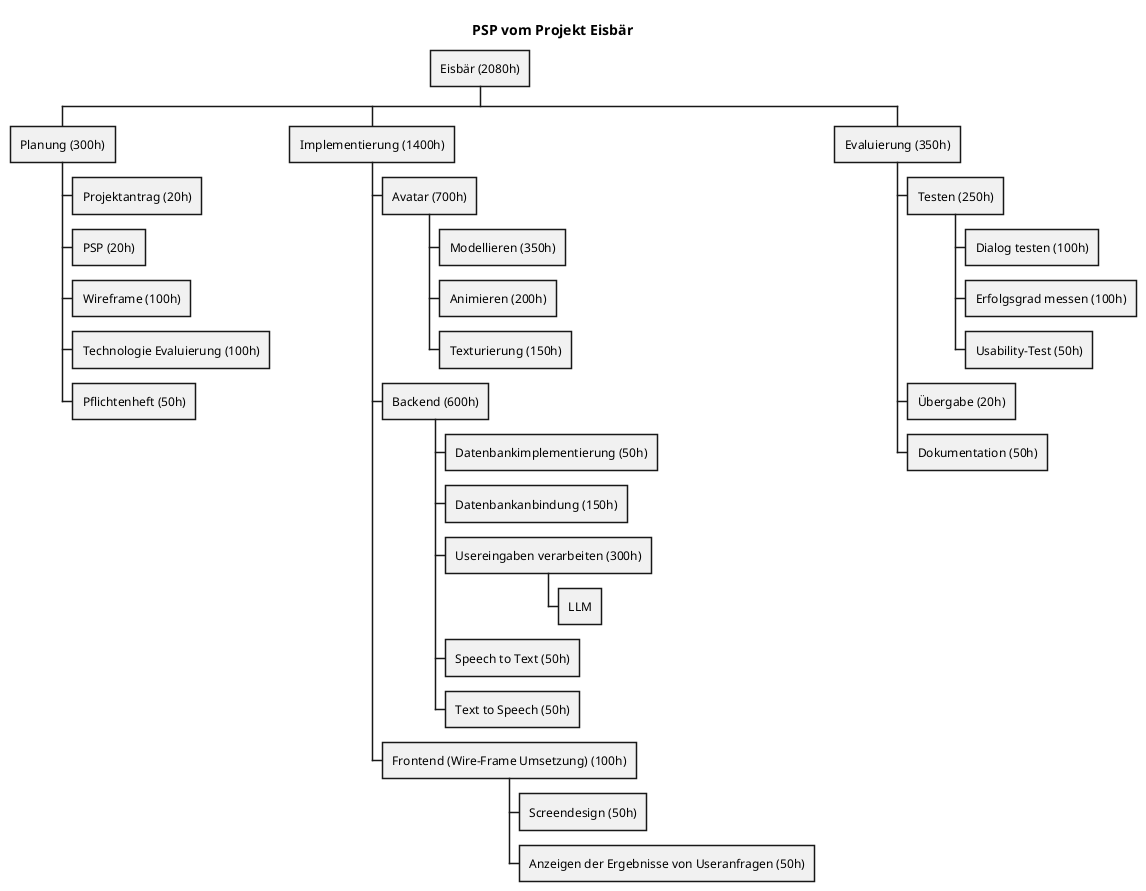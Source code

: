@startwbs
title: PSP vom Projekt Eisbär

* Eisbär (2080h)

** Planung (300h)

*** Projektantrag (20h)
*** PSP (20h)
*** Wireframe (100h)
*** Technologie Evaluierung (100h)
*** Pflichtenheft (50h)

**  Implementierung (1400h)

*** Avatar (700h)

**** Modellieren (350h)
**** Animieren (200h)
**** Texturierung (150h)

*** Backend (600h)

**** Datenbankimplementierung (50h)
**** Datenbankanbindung (150h)
**** Usereingaben verarbeiten (300h)
***** LLM
**** Speech to Text (50h)
**** Text to Speech (50h)

*** Frontend (Wire-Frame Umsetzung) (100h)

**** Screendesign (50h)
**** Anzeigen der Ergebnisse von Useranfragen (50h)

** Evaluierung (350h)

*** Testen (250h)

**** Dialog testen (100h)
**** Erfolgsgrad messen (100h)
**** Usability-Test (50h)

*** Übergabe (20h)

*** Dokumentation (50h)
@endwbs